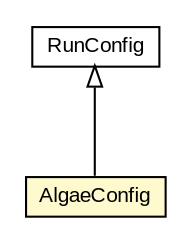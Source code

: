 #!/usr/local/bin/dot
#
# Class diagram 
# Generated by UMLGraph version R5_6-24-gf6e263 (http://www.umlgraph.org/)
#

digraph G {
	edge [fontname="arial",fontsize=10,labelfontname="arial",labelfontsize=10];
	node [fontname="arial",fontsize=10,shape=plaintext];
	nodesep=0.25;
	ranksep=0.5;
	// edu.arizona.biosemantics.semanticmarkup.config.RunConfig
	c32507 [label=<<table title="edu.arizona.biosemantics.semanticmarkup.config.RunConfig" border="0" cellborder="1" cellspacing="0" cellpadding="2" port="p" href="../RunConfig.html">
		<tr><td><table border="0" cellspacing="0" cellpadding="1">
<tr><td align="center" balign="center"> RunConfig </td></tr>
		</table></td></tr>
		</table>>, URL="../RunConfig.html", fontname="arial", fontcolor="black", fontsize=10.0];
	// edu.arizona.biosemantics.semanticmarkup.config.taxongroup.AlgaeConfig
	c32520 [label=<<table title="edu.arizona.biosemantics.semanticmarkup.config.taxongroup.AlgaeConfig" border="0" cellborder="1" cellspacing="0" cellpadding="2" port="p" bgcolor="lemonChiffon" href="./AlgaeConfig.html">
		<tr><td><table border="0" cellspacing="0" cellpadding="1">
<tr><td align="center" balign="center"> AlgaeConfig </td></tr>
		</table></td></tr>
		</table>>, URL="./AlgaeConfig.html", fontname="arial", fontcolor="black", fontsize=10.0];
	//edu.arizona.biosemantics.semanticmarkup.config.taxongroup.AlgaeConfig extends edu.arizona.biosemantics.semanticmarkup.config.RunConfig
	c32507:p -> c32520:p [dir=back,arrowtail=empty];
}

